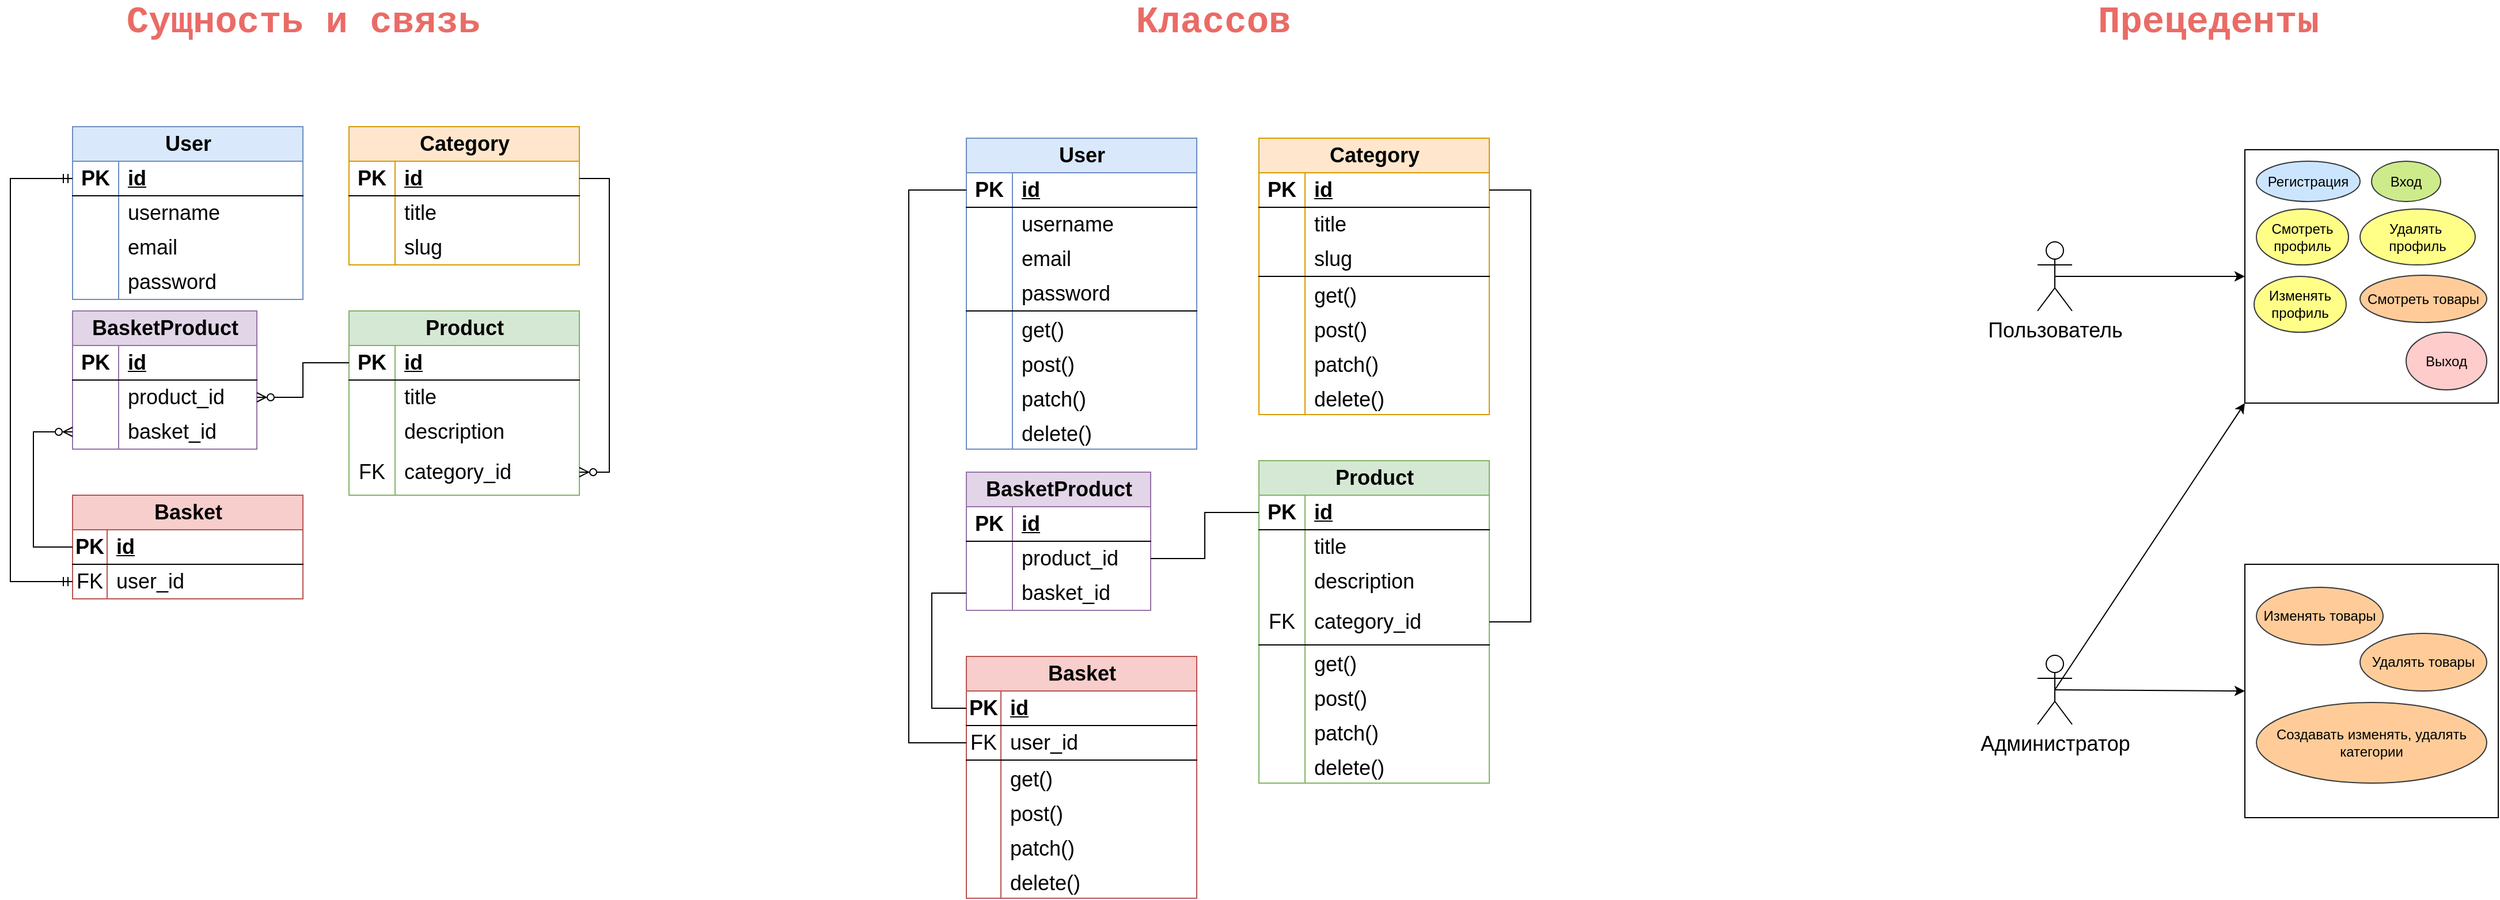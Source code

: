 <mxfile version="25.0.1">
  <diagram name="Страница — 1" id="kVejoXZJusIypEpfNUad">
    <mxGraphModel dx="1366" dy="741" grid="1" gridSize="10" guides="1" tooltips="1" connect="1" arrows="1" fold="1" page="1" pageScale="1" pageWidth="827" pageHeight="1169" math="0" shadow="0">
      <root>
        <mxCell id="0" />
        <mxCell id="1" parent="0" />
        <mxCell id="fBDcvhPQRqMNowicCML6-1" value="User" style="shape=table;startSize=30;container=1;collapsible=1;childLayout=tableLayout;fixedRows=1;rowLines=0;fontStyle=1;align=center;resizeLast=1;html=1;fillColor=#dae8fc;strokeColor=#6c8ebf;fontSize=18;" parent="1" vertex="1">
          <mxGeometry x="214" y="140" width="200" height="150" as="geometry" />
        </mxCell>
        <mxCell id="fBDcvhPQRqMNowicCML6-2" value="" style="shape=tableRow;horizontal=0;startSize=0;swimlaneHead=0;swimlaneBody=0;fillColor=none;collapsible=0;dropTarget=0;points=[[0,0.5],[1,0.5]];portConstraint=eastwest;top=0;left=0;right=0;bottom=1;fontSize=18;" parent="fBDcvhPQRqMNowicCML6-1" vertex="1">
          <mxGeometry y="30" width="200" height="30" as="geometry" />
        </mxCell>
        <mxCell id="fBDcvhPQRqMNowicCML6-3" value="PK" style="shape=partialRectangle;connectable=0;fillColor=none;top=0;left=0;bottom=0;right=0;fontStyle=1;overflow=hidden;whiteSpace=wrap;html=1;fontSize=18;" parent="fBDcvhPQRqMNowicCML6-2" vertex="1">
          <mxGeometry width="40" height="30" as="geometry">
            <mxRectangle width="40" height="30" as="alternateBounds" />
          </mxGeometry>
        </mxCell>
        <mxCell id="fBDcvhPQRqMNowicCML6-4" value="id" style="shape=partialRectangle;connectable=0;fillColor=none;top=0;left=0;bottom=0;right=0;align=left;spacingLeft=6;fontStyle=5;overflow=hidden;whiteSpace=wrap;html=1;fontSize=18;" parent="fBDcvhPQRqMNowicCML6-2" vertex="1">
          <mxGeometry x="40" width="160" height="30" as="geometry">
            <mxRectangle width="160" height="30" as="alternateBounds" />
          </mxGeometry>
        </mxCell>
        <mxCell id="fBDcvhPQRqMNowicCML6-5" value="" style="shape=tableRow;horizontal=0;startSize=0;swimlaneHead=0;swimlaneBody=0;fillColor=none;collapsible=0;dropTarget=0;points=[[0,0.5],[1,0.5]];portConstraint=eastwest;top=0;left=0;right=0;bottom=0;fontSize=18;" parent="fBDcvhPQRqMNowicCML6-1" vertex="1">
          <mxGeometry y="60" width="200" height="30" as="geometry" />
        </mxCell>
        <mxCell id="fBDcvhPQRqMNowicCML6-6" value="" style="shape=partialRectangle;connectable=0;fillColor=none;top=0;left=0;bottom=0;right=0;editable=1;overflow=hidden;whiteSpace=wrap;html=1;fontSize=18;" parent="fBDcvhPQRqMNowicCML6-5" vertex="1">
          <mxGeometry width="40" height="30" as="geometry">
            <mxRectangle width="40" height="30" as="alternateBounds" />
          </mxGeometry>
        </mxCell>
        <mxCell id="fBDcvhPQRqMNowicCML6-7" value="&lt;div&gt;username&lt;span style=&quot;white-space: pre;&quot;&gt;&#x9;&lt;/span&gt;&lt;/div&gt;" style="shape=partialRectangle;connectable=0;fillColor=none;top=0;left=0;bottom=0;right=0;align=left;spacingLeft=6;overflow=hidden;whiteSpace=wrap;html=1;fontSize=18;" parent="fBDcvhPQRqMNowicCML6-5" vertex="1">
          <mxGeometry x="40" width="160" height="30" as="geometry">
            <mxRectangle width="160" height="30" as="alternateBounds" />
          </mxGeometry>
        </mxCell>
        <mxCell id="fBDcvhPQRqMNowicCML6-8" value="" style="shape=tableRow;horizontal=0;startSize=0;swimlaneHead=0;swimlaneBody=0;fillColor=none;collapsible=0;dropTarget=0;points=[[0,0.5],[1,0.5]];portConstraint=eastwest;top=0;left=0;right=0;bottom=0;fontSize=18;" parent="fBDcvhPQRqMNowicCML6-1" vertex="1">
          <mxGeometry y="90" width="200" height="30" as="geometry" />
        </mxCell>
        <mxCell id="fBDcvhPQRqMNowicCML6-9" value="" style="shape=partialRectangle;connectable=0;fillColor=none;top=0;left=0;bottom=0;right=0;editable=1;overflow=hidden;whiteSpace=wrap;html=1;fontSize=18;" parent="fBDcvhPQRqMNowicCML6-8" vertex="1">
          <mxGeometry width="40" height="30" as="geometry">
            <mxRectangle width="40" height="30" as="alternateBounds" />
          </mxGeometry>
        </mxCell>
        <mxCell id="fBDcvhPQRqMNowicCML6-10" value="email" style="shape=partialRectangle;connectable=0;fillColor=none;top=0;left=0;bottom=0;right=0;align=left;spacingLeft=6;overflow=hidden;whiteSpace=wrap;html=1;fontSize=18;" parent="fBDcvhPQRqMNowicCML6-8" vertex="1">
          <mxGeometry x="40" width="160" height="30" as="geometry">
            <mxRectangle width="160" height="30" as="alternateBounds" />
          </mxGeometry>
        </mxCell>
        <mxCell id="fBDcvhPQRqMNowicCML6-11" value="" style="shape=tableRow;horizontal=0;startSize=0;swimlaneHead=0;swimlaneBody=0;fillColor=none;collapsible=0;dropTarget=0;points=[[0,0.5],[1,0.5]];portConstraint=eastwest;top=0;left=0;right=0;bottom=0;fontSize=18;" parent="fBDcvhPQRqMNowicCML6-1" vertex="1">
          <mxGeometry y="120" width="200" height="30" as="geometry" />
        </mxCell>
        <mxCell id="fBDcvhPQRqMNowicCML6-12" value="" style="shape=partialRectangle;connectable=0;fillColor=none;top=0;left=0;bottom=0;right=0;editable=1;overflow=hidden;whiteSpace=wrap;html=1;fontSize=18;" parent="fBDcvhPQRqMNowicCML6-11" vertex="1">
          <mxGeometry width="40" height="30" as="geometry">
            <mxRectangle width="40" height="30" as="alternateBounds" />
          </mxGeometry>
        </mxCell>
        <mxCell id="fBDcvhPQRqMNowicCML6-13" value="password" style="shape=partialRectangle;connectable=0;fillColor=none;top=0;left=0;bottom=0;right=0;align=left;spacingLeft=6;overflow=hidden;whiteSpace=wrap;html=1;fontSize=18;" parent="fBDcvhPQRqMNowicCML6-11" vertex="1">
          <mxGeometry x="40" width="160" height="30" as="geometry">
            <mxRectangle width="160" height="30" as="alternateBounds" />
          </mxGeometry>
        </mxCell>
        <mxCell id="fBDcvhPQRqMNowicCML6-14" value="Category" style="shape=table;startSize=30;container=1;collapsible=1;childLayout=tableLayout;fixedRows=1;rowLines=0;fontStyle=1;align=center;resizeLast=1;html=1;fillColor=#ffe6cc;strokeColor=#d79b00;fontSize=18;" parent="1" vertex="1">
          <mxGeometry x="454" y="140" width="200" height="120" as="geometry" />
        </mxCell>
        <mxCell id="fBDcvhPQRqMNowicCML6-15" value="" style="shape=tableRow;horizontal=0;startSize=0;swimlaneHead=0;swimlaneBody=0;fillColor=none;collapsible=0;dropTarget=0;points=[[0,0.5],[1,0.5]];portConstraint=eastwest;top=0;left=0;right=0;bottom=1;fontSize=18;" parent="fBDcvhPQRqMNowicCML6-14" vertex="1">
          <mxGeometry y="30" width="200" height="30" as="geometry" />
        </mxCell>
        <mxCell id="fBDcvhPQRqMNowicCML6-16" value="PK" style="shape=partialRectangle;connectable=0;fillColor=none;top=0;left=0;bottom=0;right=0;fontStyle=1;overflow=hidden;whiteSpace=wrap;html=1;fontSize=18;" parent="fBDcvhPQRqMNowicCML6-15" vertex="1">
          <mxGeometry width="40" height="30" as="geometry">
            <mxRectangle width="40" height="30" as="alternateBounds" />
          </mxGeometry>
        </mxCell>
        <mxCell id="fBDcvhPQRqMNowicCML6-17" value="id" style="shape=partialRectangle;connectable=0;fillColor=none;top=0;left=0;bottom=0;right=0;align=left;spacingLeft=6;fontStyle=5;overflow=hidden;whiteSpace=wrap;html=1;fontSize=18;" parent="fBDcvhPQRqMNowicCML6-15" vertex="1">
          <mxGeometry x="40" width="160" height="30" as="geometry">
            <mxRectangle width="160" height="30" as="alternateBounds" />
          </mxGeometry>
        </mxCell>
        <mxCell id="fBDcvhPQRqMNowicCML6-18" value="" style="shape=tableRow;horizontal=0;startSize=0;swimlaneHead=0;swimlaneBody=0;fillColor=none;collapsible=0;dropTarget=0;points=[[0,0.5],[1,0.5]];portConstraint=eastwest;top=0;left=0;right=0;bottom=0;fontSize=18;" parent="fBDcvhPQRqMNowicCML6-14" vertex="1">
          <mxGeometry y="60" width="200" height="30" as="geometry" />
        </mxCell>
        <mxCell id="fBDcvhPQRqMNowicCML6-19" value="" style="shape=partialRectangle;connectable=0;fillColor=none;top=0;left=0;bottom=0;right=0;editable=1;overflow=hidden;whiteSpace=wrap;html=1;fontSize=18;" parent="fBDcvhPQRqMNowicCML6-18" vertex="1">
          <mxGeometry width="40" height="30" as="geometry">
            <mxRectangle width="40" height="30" as="alternateBounds" />
          </mxGeometry>
        </mxCell>
        <mxCell id="fBDcvhPQRqMNowicCML6-20" value="title" style="shape=partialRectangle;connectable=0;fillColor=none;top=0;left=0;bottom=0;right=0;align=left;spacingLeft=6;overflow=hidden;whiteSpace=wrap;html=1;fontSize=18;" parent="fBDcvhPQRqMNowicCML6-18" vertex="1">
          <mxGeometry x="40" width="160" height="30" as="geometry">
            <mxRectangle width="160" height="30" as="alternateBounds" />
          </mxGeometry>
        </mxCell>
        <mxCell id="fBDcvhPQRqMNowicCML6-21" value="" style="shape=tableRow;horizontal=0;startSize=0;swimlaneHead=0;swimlaneBody=0;fillColor=none;collapsible=0;dropTarget=0;points=[[0,0.5],[1,0.5]];portConstraint=eastwest;top=0;left=0;right=0;bottom=0;fontSize=18;" parent="fBDcvhPQRqMNowicCML6-14" vertex="1">
          <mxGeometry y="90" width="200" height="30" as="geometry" />
        </mxCell>
        <mxCell id="fBDcvhPQRqMNowicCML6-22" value="" style="shape=partialRectangle;connectable=0;fillColor=none;top=0;left=0;bottom=0;right=0;editable=1;overflow=hidden;whiteSpace=wrap;html=1;fontSize=18;" parent="fBDcvhPQRqMNowicCML6-21" vertex="1">
          <mxGeometry width="40" height="30" as="geometry">
            <mxRectangle width="40" height="30" as="alternateBounds" />
          </mxGeometry>
        </mxCell>
        <mxCell id="fBDcvhPQRqMNowicCML6-23" value="slug" style="shape=partialRectangle;connectable=0;fillColor=none;top=0;left=0;bottom=0;right=0;align=left;spacingLeft=6;overflow=hidden;whiteSpace=wrap;html=1;fontSize=18;" parent="fBDcvhPQRqMNowicCML6-21" vertex="1">
          <mxGeometry x="40" width="160" height="30" as="geometry">
            <mxRectangle width="160" height="30" as="alternateBounds" />
          </mxGeometry>
        </mxCell>
        <mxCell id="fBDcvhPQRqMNowicCML6-27" value="Product" style="shape=table;startSize=30;container=1;collapsible=1;childLayout=tableLayout;fixedRows=1;rowLines=0;fontStyle=1;align=center;resizeLast=1;html=1;fillColor=#d5e8d4;strokeColor=#82b366;fontSize=18;" parent="1" vertex="1">
          <mxGeometry x="454" y="300" width="200" height="160" as="geometry" />
        </mxCell>
        <mxCell id="fBDcvhPQRqMNowicCML6-28" value="" style="shape=tableRow;horizontal=0;startSize=0;swimlaneHead=0;swimlaneBody=0;fillColor=none;collapsible=0;dropTarget=0;points=[[0,0.5],[1,0.5]];portConstraint=eastwest;top=0;left=0;right=0;bottom=1;fontSize=18;" parent="fBDcvhPQRqMNowicCML6-27" vertex="1">
          <mxGeometry y="30" width="200" height="30" as="geometry" />
        </mxCell>
        <mxCell id="fBDcvhPQRqMNowicCML6-29" value="PK" style="shape=partialRectangle;connectable=0;fillColor=none;top=0;left=0;bottom=0;right=0;fontStyle=1;overflow=hidden;whiteSpace=wrap;html=1;fontSize=18;" parent="fBDcvhPQRqMNowicCML6-28" vertex="1">
          <mxGeometry width="40" height="30" as="geometry">
            <mxRectangle width="40" height="30" as="alternateBounds" />
          </mxGeometry>
        </mxCell>
        <mxCell id="fBDcvhPQRqMNowicCML6-30" value="id" style="shape=partialRectangle;connectable=0;fillColor=none;top=0;left=0;bottom=0;right=0;align=left;spacingLeft=6;fontStyle=5;overflow=hidden;whiteSpace=wrap;html=1;fontSize=18;" parent="fBDcvhPQRqMNowicCML6-28" vertex="1">
          <mxGeometry x="40" width="160" height="30" as="geometry">
            <mxRectangle width="160" height="30" as="alternateBounds" />
          </mxGeometry>
        </mxCell>
        <mxCell id="fBDcvhPQRqMNowicCML6-31" value="" style="shape=tableRow;horizontal=0;startSize=0;swimlaneHead=0;swimlaneBody=0;fillColor=none;collapsible=0;dropTarget=0;points=[[0,0.5],[1,0.5]];portConstraint=eastwest;top=0;left=0;right=0;bottom=0;fontSize=18;" parent="fBDcvhPQRqMNowicCML6-27" vertex="1">
          <mxGeometry y="60" width="200" height="30" as="geometry" />
        </mxCell>
        <mxCell id="fBDcvhPQRqMNowicCML6-32" value="" style="shape=partialRectangle;connectable=0;fillColor=none;top=0;left=0;bottom=0;right=0;editable=1;overflow=hidden;whiteSpace=wrap;html=1;fontSize=18;" parent="fBDcvhPQRqMNowicCML6-31" vertex="1">
          <mxGeometry width="40" height="30" as="geometry">
            <mxRectangle width="40" height="30" as="alternateBounds" />
          </mxGeometry>
        </mxCell>
        <mxCell id="fBDcvhPQRqMNowicCML6-33" value="title" style="shape=partialRectangle;connectable=0;fillColor=none;top=0;left=0;bottom=0;right=0;align=left;spacingLeft=6;overflow=hidden;whiteSpace=wrap;html=1;fontSize=18;" parent="fBDcvhPQRqMNowicCML6-31" vertex="1">
          <mxGeometry x="40" width="160" height="30" as="geometry">
            <mxRectangle width="160" height="30" as="alternateBounds" />
          </mxGeometry>
        </mxCell>
        <mxCell id="fBDcvhPQRqMNowicCML6-34" value="" style="shape=tableRow;horizontal=0;startSize=0;swimlaneHead=0;swimlaneBody=0;fillColor=none;collapsible=0;dropTarget=0;points=[[0,0.5],[1,0.5]];portConstraint=eastwest;top=0;left=0;right=0;bottom=0;fontSize=18;" parent="fBDcvhPQRqMNowicCML6-27" vertex="1">
          <mxGeometry y="90" width="200" height="30" as="geometry" />
        </mxCell>
        <mxCell id="fBDcvhPQRqMNowicCML6-35" value="" style="shape=partialRectangle;connectable=0;fillColor=none;top=0;left=0;bottom=0;right=0;editable=1;overflow=hidden;whiteSpace=wrap;html=1;fontSize=18;" parent="fBDcvhPQRqMNowicCML6-34" vertex="1">
          <mxGeometry width="40" height="30" as="geometry">
            <mxRectangle width="40" height="30" as="alternateBounds" />
          </mxGeometry>
        </mxCell>
        <mxCell id="fBDcvhPQRqMNowicCML6-36" value="description" style="shape=partialRectangle;connectable=0;fillColor=none;top=0;left=0;bottom=0;right=0;align=left;spacingLeft=6;overflow=hidden;whiteSpace=wrap;html=1;fontSize=18;" parent="fBDcvhPQRqMNowicCML6-34" vertex="1">
          <mxGeometry x="40" width="160" height="30" as="geometry">
            <mxRectangle width="160" height="30" as="alternateBounds" />
          </mxGeometry>
        </mxCell>
        <mxCell id="fBDcvhPQRqMNowicCML6-37" value="" style="shape=tableRow;horizontal=0;startSize=0;swimlaneHead=0;swimlaneBody=0;fillColor=none;collapsible=0;dropTarget=0;points=[[0,0.5],[1,0.5]];portConstraint=eastwest;top=0;left=0;right=0;bottom=0;fontSize=18;" parent="fBDcvhPQRqMNowicCML6-27" vertex="1">
          <mxGeometry y="120" width="200" height="40" as="geometry" />
        </mxCell>
        <mxCell id="fBDcvhPQRqMNowicCML6-38" value="FK" style="shape=partialRectangle;connectable=0;fillColor=none;top=0;left=0;bottom=0;right=0;fontStyle=0;overflow=hidden;whiteSpace=wrap;html=1;fontSize=18;" parent="fBDcvhPQRqMNowicCML6-37" vertex="1">
          <mxGeometry width="40" height="40" as="geometry">
            <mxRectangle width="40" height="40" as="alternateBounds" />
          </mxGeometry>
        </mxCell>
        <mxCell id="fBDcvhPQRqMNowicCML6-39" value="category_id" style="shape=partialRectangle;connectable=0;fillColor=none;top=0;left=0;bottom=0;right=0;align=left;spacingLeft=6;fontStyle=0;overflow=hidden;whiteSpace=wrap;html=1;fontSize=18;" parent="fBDcvhPQRqMNowicCML6-37" vertex="1">
          <mxGeometry x="40" width="160" height="40" as="geometry">
            <mxRectangle width="160" height="40" as="alternateBounds" />
          </mxGeometry>
        </mxCell>
        <mxCell id="fBDcvhPQRqMNowicCML6-40" value="" style="edgeStyle=orthogonalEdgeStyle;fontSize=18;html=1;endArrow=ERzeroToMany;endFill=1;rounded=0;exitX=1;exitY=0.5;exitDx=0;exitDy=0;entryX=1;entryY=0.5;entryDx=0;entryDy=0;" parent="1" source="fBDcvhPQRqMNowicCML6-15" target="fBDcvhPQRqMNowicCML6-37" edge="1">
          <mxGeometry width="100" height="100" relative="1" as="geometry">
            <mxPoint x="374" y="520" as="sourcePoint" />
            <mxPoint x="474" y="420" as="targetPoint" />
            <Array as="points">
              <mxPoint x="680" y="185" />
              <mxPoint x="680" y="440" />
            </Array>
          </mxGeometry>
        </mxCell>
        <mxCell id="fBDcvhPQRqMNowicCML6-41" value="Basket" style="shape=table;startSize=30;container=1;collapsible=1;childLayout=tableLayout;fixedRows=1;rowLines=0;fontStyle=1;align=center;resizeLast=1;html=1;fillColor=#f8cecc;strokeColor=#b85450;fontSize=18;" parent="1" vertex="1">
          <mxGeometry x="214" y="460" width="200" height="90" as="geometry" />
        </mxCell>
        <mxCell id="fBDcvhPQRqMNowicCML6-42" value="" style="shape=tableRow;horizontal=0;startSize=0;swimlaneHead=0;swimlaneBody=0;fillColor=none;collapsible=0;dropTarget=0;points=[[0,0.5],[1,0.5]];portConstraint=eastwest;top=0;left=0;right=0;bottom=1;fontSize=18;" parent="fBDcvhPQRqMNowicCML6-41" vertex="1">
          <mxGeometry y="30" width="200" height="30" as="geometry" />
        </mxCell>
        <mxCell id="fBDcvhPQRqMNowicCML6-43" value="PK" style="shape=partialRectangle;connectable=0;fillColor=none;top=0;left=0;bottom=0;right=0;fontStyle=1;overflow=hidden;whiteSpace=wrap;html=1;fontSize=18;" parent="fBDcvhPQRqMNowicCML6-42" vertex="1">
          <mxGeometry width="30" height="30" as="geometry">
            <mxRectangle width="30" height="30" as="alternateBounds" />
          </mxGeometry>
        </mxCell>
        <mxCell id="fBDcvhPQRqMNowicCML6-44" value="id" style="shape=partialRectangle;connectable=0;fillColor=none;top=0;left=0;bottom=0;right=0;align=left;spacingLeft=6;fontStyle=5;overflow=hidden;whiteSpace=wrap;html=1;fontSize=18;" parent="fBDcvhPQRqMNowicCML6-42" vertex="1">
          <mxGeometry x="30" width="170" height="30" as="geometry">
            <mxRectangle width="170" height="30" as="alternateBounds" />
          </mxGeometry>
        </mxCell>
        <mxCell id="fBDcvhPQRqMNowicCML6-45" value="" style="shape=tableRow;horizontal=0;startSize=0;swimlaneHead=0;swimlaneBody=0;fillColor=none;collapsible=0;dropTarget=0;points=[[0,0.5],[1,0.5]];portConstraint=eastwest;top=0;left=0;right=0;bottom=0;fontSize=18;" parent="fBDcvhPQRqMNowicCML6-41" vertex="1">
          <mxGeometry y="60" width="200" height="30" as="geometry" />
        </mxCell>
        <mxCell id="fBDcvhPQRqMNowicCML6-46" value="FK" style="shape=partialRectangle;connectable=0;fillColor=none;top=0;left=0;bottom=0;right=0;editable=1;overflow=hidden;whiteSpace=wrap;html=1;fontSize=18;" parent="fBDcvhPQRqMNowicCML6-45" vertex="1">
          <mxGeometry width="30" height="30" as="geometry">
            <mxRectangle width="30" height="30" as="alternateBounds" />
          </mxGeometry>
        </mxCell>
        <mxCell id="fBDcvhPQRqMNowicCML6-47" value="user_id" style="shape=partialRectangle;connectable=0;fillColor=none;top=0;left=0;bottom=0;right=0;align=left;spacingLeft=6;overflow=hidden;whiteSpace=wrap;html=1;fontSize=18;" parent="fBDcvhPQRqMNowicCML6-45" vertex="1">
          <mxGeometry x="30" width="170" height="30" as="geometry">
            <mxRectangle width="170" height="30" as="alternateBounds" />
          </mxGeometry>
        </mxCell>
        <mxCell id="fBDcvhPQRqMNowicCML6-54" value="BasketProduct" style="shape=table;startSize=30;container=1;collapsible=1;childLayout=tableLayout;fixedRows=1;rowLines=0;fontStyle=1;align=center;resizeLast=1;html=1;fillColor=#e1d5e7;strokeColor=#9673a6;fontSize=18;" parent="1" vertex="1">
          <mxGeometry x="214" y="300" width="160" height="120" as="geometry" />
        </mxCell>
        <mxCell id="fBDcvhPQRqMNowicCML6-55" value="" style="shape=tableRow;horizontal=0;startSize=0;swimlaneHead=0;swimlaneBody=0;fillColor=none;collapsible=0;dropTarget=0;points=[[0,0.5],[1,0.5]];portConstraint=eastwest;top=0;left=0;right=0;bottom=1;fontSize=18;" parent="fBDcvhPQRqMNowicCML6-54" vertex="1">
          <mxGeometry y="30" width="160" height="30" as="geometry" />
        </mxCell>
        <mxCell id="fBDcvhPQRqMNowicCML6-56" value="PK" style="shape=partialRectangle;connectable=0;fillColor=none;top=0;left=0;bottom=0;right=0;fontStyle=1;overflow=hidden;whiteSpace=wrap;html=1;fontSize=18;" parent="fBDcvhPQRqMNowicCML6-55" vertex="1">
          <mxGeometry width="40" height="30" as="geometry">
            <mxRectangle width="40" height="30" as="alternateBounds" />
          </mxGeometry>
        </mxCell>
        <mxCell id="fBDcvhPQRqMNowicCML6-57" value="id" style="shape=partialRectangle;connectable=0;fillColor=none;top=0;left=0;bottom=0;right=0;align=left;spacingLeft=6;fontStyle=5;overflow=hidden;whiteSpace=wrap;html=1;fontSize=18;" parent="fBDcvhPQRqMNowicCML6-55" vertex="1">
          <mxGeometry x="40" width="120" height="30" as="geometry">
            <mxRectangle width="120" height="30" as="alternateBounds" />
          </mxGeometry>
        </mxCell>
        <mxCell id="fBDcvhPQRqMNowicCML6-58" value="" style="shape=tableRow;horizontal=0;startSize=0;swimlaneHead=0;swimlaneBody=0;fillColor=none;collapsible=0;dropTarget=0;points=[[0,0.5],[1,0.5]];portConstraint=eastwest;top=0;left=0;right=0;bottom=0;fontSize=18;" parent="fBDcvhPQRqMNowicCML6-54" vertex="1">
          <mxGeometry y="60" width="160" height="30" as="geometry" />
        </mxCell>
        <mxCell id="fBDcvhPQRqMNowicCML6-59" value="" style="shape=partialRectangle;connectable=0;fillColor=none;top=0;left=0;bottom=0;right=0;editable=1;overflow=hidden;whiteSpace=wrap;html=1;fontSize=18;" parent="fBDcvhPQRqMNowicCML6-58" vertex="1">
          <mxGeometry width="40" height="30" as="geometry">
            <mxRectangle width="40" height="30" as="alternateBounds" />
          </mxGeometry>
        </mxCell>
        <mxCell id="fBDcvhPQRqMNowicCML6-60" value="product_id" style="shape=partialRectangle;connectable=0;fillColor=none;top=0;left=0;bottom=0;right=0;align=left;spacingLeft=6;overflow=hidden;whiteSpace=wrap;html=1;fontSize=18;" parent="fBDcvhPQRqMNowicCML6-58" vertex="1">
          <mxGeometry x="40" width="120" height="30" as="geometry">
            <mxRectangle width="120" height="30" as="alternateBounds" />
          </mxGeometry>
        </mxCell>
        <mxCell id="fBDcvhPQRqMNowicCML6-61" value="" style="shape=tableRow;horizontal=0;startSize=0;swimlaneHead=0;swimlaneBody=0;fillColor=none;collapsible=0;dropTarget=0;points=[[0,0.5],[1,0.5]];portConstraint=eastwest;top=0;left=0;right=0;bottom=0;fontSize=18;" parent="fBDcvhPQRqMNowicCML6-54" vertex="1">
          <mxGeometry y="90" width="160" height="30" as="geometry" />
        </mxCell>
        <mxCell id="fBDcvhPQRqMNowicCML6-62" value="" style="shape=partialRectangle;connectable=0;fillColor=none;top=0;left=0;bottom=0;right=0;editable=1;overflow=hidden;whiteSpace=wrap;html=1;fontSize=18;" parent="fBDcvhPQRqMNowicCML6-61" vertex="1">
          <mxGeometry width="40" height="30" as="geometry">
            <mxRectangle width="40" height="30" as="alternateBounds" />
          </mxGeometry>
        </mxCell>
        <mxCell id="fBDcvhPQRqMNowicCML6-63" value="basket_id" style="shape=partialRectangle;connectable=0;fillColor=none;top=0;left=0;bottom=0;right=0;align=left;spacingLeft=6;overflow=hidden;whiteSpace=wrap;html=1;fontSize=18;" parent="fBDcvhPQRqMNowicCML6-61" vertex="1">
          <mxGeometry x="40" width="120" height="30" as="geometry">
            <mxRectangle width="120" height="30" as="alternateBounds" />
          </mxGeometry>
        </mxCell>
        <mxCell id="fBDcvhPQRqMNowicCML6-67" value="" style="edgeStyle=orthogonalEdgeStyle;fontSize=18;html=1;endArrow=ERzeroToMany;endFill=1;rounded=0;exitX=0;exitY=0.5;exitDx=0;exitDy=0;entryX=1;entryY=0.5;entryDx=0;entryDy=0;" parent="1" source="fBDcvhPQRqMNowicCML6-28" target="fBDcvhPQRqMNowicCML6-58" edge="1">
          <mxGeometry width="100" height="100" relative="1" as="geometry">
            <mxPoint x="484" y="620" as="sourcePoint" />
            <mxPoint x="584" y="520" as="targetPoint" />
          </mxGeometry>
        </mxCell>
        <mxCell id="fBDcvhPQRqMNowicCML6-68" value="" style="edgeStyle=orthogonalEdgeStyle;fontSize=18;html=1;endArrow=ERzeroToMany;endFill=1;rounded=0;entryX=0;entryY=0.5;entryDx=0;entryDy=0;exitX=0;exitY=0.5;exitDx=0;exitDy=0;" parent="1" source="fBDcvhPQRqMNowicCML6-42" target="fBDcvhPQRqMNowicCML6-61" edge="1">
          <mxGeometry width="100" height="100" relative="1" as="geometry">
            <mxPoint x="124" y="650" as="sourcePoint" />
            <mxPoint x="224" y="550" as="targetPoint" />
            <Array as="points">
              <mxPoint x="180" y="505" />
              <mxPoint x="180" y="405" />
            </Array>
          </mxGeometry>
        </mxCell>
        <mxCell id="fBDcvhPQRqMNowicCML6-69" value="" style="edgeStyle=orthogonalEdgeStyle;fontSize=18;html=1;endArrow=ERmandOne;startArrow=ERmandOne;rounded=0;entryX=0;entryY=0.5;entryDx=0;entryDy=0;exitX=0;exitY=0.5;exitDx=0;exitDy=0;elbow=vertical;" parent="1" source="fBDcvhPQRqMNowicCML6-45" target="fBDcvhPQRqMNowicCML6-2" edge="1">
          <mxGeometry width="100" height="100" relative="1" as="geometry">
            <mxPoint x="124" y="360" as="sourcePoint" />
            <mxPoint x="224" y="260" as="targetPoint" />
            <Array as="points">
              <mxPoint x="160" y="535" />
              <mxPoint x="160" y="185" />
            </Array>
          </mxGeometry>
        </mxCell>
        <mxCell id="734eyTE8SXIwoAON3j_R-1" value="Сущность и связь" style="text;strokeColor=none;fillColor=none;html=1;fontSize=32;fontStyle=1;verticalAlign=middle;align=center;fontFamily=Courier New;labelBackgroundColor=none;labelBorderColor=none;fontColor=#EA6B66;" vertex="1" parent="1">
          <mxGeometry x="294" y="30" width="240" height="40" as="geometry" />
        </mxCell>
        <mxCell id="734eyTE8SXIwoAON3j_R-2" value="User" style="shape=table;startSize=30;container=1;collapsible=1;childLayout=tableLayout;fixedRows=1;rowLines=0;fontStyle=1;align=center;resizeLast=1;html=1;fillColor=#dae8fc;strokeColor=#6c8ebf;fontSize=18;" vertex="1" parent="1">
          <mxGeometry x="990" y="150" width="200" height="270" as="geometry" />
        </mxCell>
        <mxCell id="734eyTE8SXIwoAON3j_R-3" value="" style="shape=tableRow;horizontal=0;startSize=0;swimlaneHead=0;swimlaneBody=0;fillColor=none;collapsible=0;dropTarget=0;points=[[0,0.5],[1,0.5]];portConstraint=eastwest;top=0;left=0;right=0;bottom=1;fontSize=18;" vertex="1" parent="734eyTE8SXIwoAON3j_R-2">
          <mxGeometry y="30" width="200" height="30" as="geometry" />
        </mxCell>
        <mxCell id="734eyTE8SXIwoAON3j_R-4" value="PK" style="shape=partialRectangle;connectable=0;fillColor=none;top=0;left=0;bottom=0;right=0;fontStyle=1;overflow=hidden;whiteSpace=wrap;html=1;fontSize=18;" vertex="1" parent="734eyTE8SXIwoAON3j_R-3">
          <mxGeometry width="40" height="30" as="geometry">
            <mxRectangle width="40" height="30" as="alternateBounds" />
          </mxGeometry>
        </mxCell>
        <mxCell id="734eyTE8SXIwoAON3j_R-5" value="id" style="shape=partialRectangle;connectable=0;fillColor=none;top=0;left=0;bottom=0;right=0;align=left;spacingLeft=6;fontStyle=5;overflow=hidden;whiteSpace=wrap;html=1;fontSize=18;" vertex="1" parent="734eyTE8SXIwoAON3j_R-3">
          <mxGeometry x="40" width="160" height="30" as="geometry">
            <mxRectangle width="160" height="30" as="alternateBounds" />
          </mxGeometry>
        </mxCell>
        <mxCell id="734eyTE8SXIwoAON3j_R-6" value="" style="shape=tableRow;horizontal=0;startSize=0;swimlaneHead=0;swimlaneBody=0;fillColor=none;collapsible=0;dropTarget=0;points=[[0,0.5],[1,0.5]];portConstraint=eastwest;top=0;left=0;right=0;bottom=0;fontSize=18;" vertex="1" parent="734eyTE8SXIwoAON3j_R-2">
          <mxGeometry y="60" width="200" height="30" as="geometry" />
        </mxCell>
        <mxCell id="734eyTE8SXIwoAON3j_R-7" value="" style="shape=partialRectangle;connectable=0;fillColor=none;top=0;left=0;bottom=0;right=0;editable=1;overflow=hidden;whiteSpace=wrap;html=1;fontSize=18;" vertex="1" parent="734eyTE8SXIwoAON3j_R-6">
          <mxGeometry width="40" height="30" as="geometry">
            <mxRectangle width="40" height="30" as="alternateBounds" />
          </mxGeometry>
        </mxCell>
        <mxCell id="734eyTE8SXIwoAON3j_R-8" value="&lt;div&gt;username&lt;span style=&quot;white-space: pre;&quot;&gt;&#x9;&lt;/span&gt;&lt;/div&gt;" style="shape=partialRectangle;connectable=0;fillColor=none;top=0;left=0;bottom=0;right=0;align=left;spacingLeft=6;overflow=hidden;whiteSpace=wrap;html=1;fontSize=18;" vertex="1" parent="734eyTE8SXIwoAON3j_R-6">
          <mxGeometry x="40" width="160" height="30" as="geometry">
            <mxRectangle width="160" height="30" as="alternateBounds" />
          </mxGeometry>
        </mxCell>
        <mxCell id="734eyTE8SXIwoAON3j_R-9" value="" style="shape=tableRow;horizontal=0;startSize=0;swimlaneHead=0;swimlaneBody=0;fillColor=none;collapsible=0;dropTarget=0;points=[[0,0.5],[1,0.5]];portConstraint=eastwest;top=0;left=0;right=0;bottom=0;fontSize=18;" vertex="1" parent="734eyTE8SXIwoAON3j_R-2">
          <mxGeometry y="90" width="200" height="30" as="geometry" />
        </mxCell>
        <mxCell id="734eyTE8SXIwoAON3j_R-10" value="" style="shape=partialRectangle;connectable=0;fillColor=none;top=0;left=0;bottom=0;right=0;editable=1;overflow=hidden;whiteSpace=wrap;html=1;fontSize=18;" vertex="1" parent="734eyTE8SXIwoAON3j_R-9">
          <mxGeometry width="40" height="30" as="geometry">
            <mxRectangle width="40" height="30" as="alternateBounds" />
          </mxGeometry>
        </mxCell>
        <mxCell id="734eyTE8SXIwoAON3j_R-11" value="email" style="shape=partialRectangle;connectable=0;fillColor=none;top=0;left=0;bottom=0;right=0;align=left;spacingLeft=6;overflow=hidden;whiteSpace=wrap;html=1;fontSize=18;" vertex="1" parent="734eyTE8SXIwoAON3j_R-9">
          <mxGeometry x="40" width="160" height="30" as="geometry">
            <mxRectangle width="160" height="30" as="alternateBounds" />
          </mxGeometry>
        </mxCell>
        <mxCell id="734eyTE8SXIwoAON3j_R-12" value="" style="shape=tableRow;horizontal=0;startSize=0;swimlaneHead=0;swimlaneBody=0;fillColor=none;collapsible=0;dropTarget=0;points=[[0,0.5],[1,0.5]];portConstraint=eastwest;top=0;left=0;right=0;bottom=0;fontSize=18;" vertex="1" parent="734eyTE8SXIwoAON3j_R-2">
          <mxGeometry y="120" width="200" height="30" as="geometry" />
        </mxCell>
        <mxCell id="734eyTE8SXIwoAON3j_R-13" value="" style="shape=partialRectangle;connectable=0;fillColor=none;top=0;left=0;bottom=0;right=0;editable=1;overflow=hidden;whiteSpace=wrap;html=1;fontSize=18;" vertex="1" parent="734eyTE8SXIwoAON3j_R-12">
          <mxGeometry width="40" height="30" as="geometry">
            <mxRectangle width="40" height="30" as="alternateBounds" />
          </mxGeometry>
        </mxCell>
        <mxCell id="734eyTE8SXIwoAON3j_R-14" value="password" style="shape=partialRectangle;connectable=0;fillColor=none;top=0;left=0;bottom=0;right=0;align=left;spacingLeft=6;overflow=hidden;whiteSpace=wrap;html=1;fontSize=18;" vertex="1" parent="734eyTE8SXIwoAON3j_R-12">
          <mxGeometry x="40" width="160" height="30" as="geometry">
            <mxRectangle width="160" height="30" as="alternateBounds" />
          </mxGeometry>
        </mxCell>
        <mxCell id="734eyTE8SXIwoAON3j_R-107" value="" style="shape=tableRow;horizontal=0;startSize=0;swimlaneHead=0;swimlaneBody=0;fillColor=none;collapsible=0;dropTarget=0;points=[[0,0.5],[1,0.5]];portConstraint=eastwest;top=1;left=0;right=0;bottom=0;fontSize=18;" vertex="1" parent="734eyTE8SXIwoAON3j_R-2">
          <mxGeometry y="150" width="200" height="30" as="geometry" />
        </mxCell>
        <mxCell id="734eyTE8SXIwoAON3j_R-108" value="" style="shape=partialRectangle;connectable=0;fillColor=none;top=0;left=0;bottom=0;right=0;editable=1;overflow=hidden;fontSize=18;" vertex="1" parent="734eyTE8SXIwoAON3j_R-107">
          <mxGeometry width="40" height="30" as="geometry">
            <mxRectangle width="40" height="30" as="alternateBounds" />
          </mxGeometry>
        </mxCell>
        <mxCell id="734eyTE8SXIwoAON3j_R-109" value="get()" style="shape=partialRectangle;connectable=0;fillColor=none;top=0;left=0;bottom=0;right=0;align=left;spacingLeft=6;overflow=hidden;fontSize=18;" vertex="1" parent="734eyTE8SXIwoAON3j_R-107">
          <mxGeometry x="40" width="160" height="30" as="geometry">
            <mxRectangle width="160" height="30" as="alternateBounds" />
          </mxGeometry>
        </mxCell>
        <mxCell id="734eyTE8SXIwoAON3j_R-104" value="" style="shape=tableRow;horizontal=0;startSize=0;swimlaneHead=0;swimlaneBody=0;fillColor=none;collapsible=0;dropTarget=0;points=[[0,0.5],[1,0.5]];portConstraint=eastwest;top=0;left=0;right=0;bottom=0;fontSize=18;" vertex="1" parent="734eyTE8SXIwoAON3j_R-2">
          <mxGeometry y="180" width="200" height="30" as="geometry" />
        </mxCell>
        <mxCell id="734eyTE8SXIwoAON3j_R-105" value="" style="shape=partialRectangle;connectable=0;fillColor=none;top=0;left=0;bottom=0;right=0;editable=1;overflow=hidden;fontSize=18;" vertex="1" parent="734eyTE8SXIwoAON3j_R-104">
          <mxGeometry width="40" height="30" as="geometry">
            <mxRectangle width="40" height="30" as="alternateBounds" />
          </mxGeometry>
        </mxCell>
        <mxCell id="734eyTE8SXIwoAON3j_R-106" value="post()" style="shape=partialRectangle;connectable=0;fillColor=none;top=0;left=0;bottom=0;right=0;align=left;spacingLeft=6;overflow=hidden;fontSize=18;" vertex="1" parent="734eyTE8SXIwoAON3j_R-104">
          <mxGeometry x="40" width="160" height="30" as="geometry">
            <mxRectangle width="160" height="30" as="alternateBounds" />
          </mxGeometry>
        </mxCell>
        <mxCell id="734eyTE8SXIwoAON3j_R-110" value="" style="shape=tableRow;horizontal=0;startSize=0;swimlaneHead=0;swimlaneBody=0;fillColor=none;collapsible=0;dropTarget=0;points=[[0,0.5],[1,0.5]];portConstraint=eastwest;top=0;left=0;right=0;bottom=0;fontSize=18;" vertex="1" parent="734eyTE8SXIwoAON3j_R-2">
          <mxGeometry y="210" width="200" height="30" as="geometry" />
        </mxCell>
        <mxCell id="734eyTE8SXIwoAON3j_R-111" value="" style="shape=partialRectangle;connectable=0;fillColor=none;top=0;left=0;bottom=0;right=0;editable=1;overflow=hidden;fontSize=18;" vertex="1" parent="734eyTE8SXIwoAON3j_R-110">
          <mxGeometry width="40" height="30" as="geometry">
            <mxRectangle width="40" height="30" as="alternateBounds" />
          </mxGeometry>
        </mxCell>
        <mxCell id="734eyTE8SXIwoAON3j_R-112" value="patch()" style="shape=partialRectangle;connectable=0;fillColor=none;top=0;left=0;bottom=0;right=0;align=left;spacingLeft=6;overflow=hidden;fontSize=18;" vertex="1" parent="734eyTE8SXIwoAON3j_R-110">
          <mxGeometry x="40" width="160" height="30" as="geometry">
            <mxRectangle width="160" height="30" as="alternateBounds" />
          </mxGeometry>
        </mxCell>
        <mxCell id="734eyTE8SXIwoAON3j_R-117" value="" style="shape=tableRow;horizontal=0;startSize=0;swimlaneHead=0;swimlaneBody=0;fillColor=none;collapsible=0;dropTarget=0;points=[[0,0.5],[1,0.5]];portConstraint=eastwest;top=0;left=0;right=0;bottom=0;fontSize=18;" vertex="1" parent="734eyTE8SXIwoAON3j_R-2">
          <mxGeometry y="240" width="200" height="30" as="geometry" />
        </mxCell>
        <mxCell id="734eyTE8SXIwoAON3j_R-118" value="" style="shape=partialRectangle;connectable=0;fillColor=none;top=0;left=0;bottom=0;right=0;editable=1;overflow=hidden;fontSize=18;" vertex="1" parent="734eyTE8SXIwoAON3j_R-117">
          <mxGeometry width="40" height="30" as="geometry">
            <mxRectangle width="40" height="30" as="alternateBounds" />
          </mxGeometry>
        </mxCell>
        <mxCell id="734eyTE8SXIwoAON3j_R-119" value="delete()" style="shape=partialRectangle;connectable=0;fillColor=none;top=0;left=0;bottom=0;right=0;align=left;spacingLeft=6;overflow=hidden;fontSize=18;" vertex="1" parent="734eyTE8SXIwoAON3j_R-117">
          <mxGeometry x="40" width="160" height="30" as="geometry">
            <mxRectangle width="160" height="30" as="alternateBounds" />
          </mxGeometry>
        </mxCell>
        <mxCell id="734eyTE8SXIwoAON3j_R-15" value="Category" style="shape=table;startSize=30;container=1;collapsible=1;childLayout=tableLayout;fixedRows=1;rowLines=0;fontStyle=1;align=center;resizeLast=1;html=1;fillColor=#ffe6cc;strokeColor=#d79b00;fontSize=18;" vertex="1" parent="1">
          <mxGeometry x="1244" y="150" width="200" height="240" as="geometry">
            <mxRectangle x="454" y="750" width="80" height="30" as="alternateBounds" />
          </mxGeometry>
        </mxCell>
        <mxCell id="734eyTE8SXIwoAON3j_R-16" value="" style="shape=tableRow;horizontal=0;startSize=0;swimlaneHead=0;swimlaneBody=0;fillColor=none;collapsible=0;dropTarget=0;points=[[0,0.5],[1,0.5]];portConstraint=eastwest;top=0;left=0;right=0;bottom=1;fontSize=18;" vertex="1" parent="734eyTE8SXIwoAON3j_R-15">
          <mxGeometry y="30" width="200" height="30" as="geometry" />
        </mxCell>
        <mxCell id="734eyTE8SXIwoAON3j_R-17" value="PK" style="shape=partialRectangle;connectable=0;fillColor=none;top=0;left=0;bottom=0;right=0;fontStyle=1;overflow=hidden;whiteSpace=wrap;html=1;fontSize=18;" vertex="1" parent="734eyTE8SXIwoAON3j_R-16">
          <mxGeometry width="40" height="30" as="geometry">
            <mxRectangle width="40" height="30" as="alternateBounds" />
          </mxGeometry>
        </mxCell>
        <mxCell id="734eyTE8SXIwoAON3j_R-18" value="id" style="shape=partialRectangle;connectable=0;fillColor=none;top=0;left=0;bottom=0;right=0;align=left;spacingLeft=6;fontStyle=5;overflow=hidden;whiteSpace=wrap;html=1;fontSize=18;" vertex="1" parent="734eyTE8SXIwoAON3j_R-16">
          <mxGeometry x="40" width="160" height="30" as="geometry">
            <mxRectangle width="160" height="30" as="alternateBounds" />
          </mxGeometry>
        </mxCell>
        <mxCell id="734eyTE8SXIwoAON3j_R-19" value="" style="shape=tableRow;horizontal=0;startSize=0;swimlaneHead=0;swimlaneBody=0;fillColor=none;collapsible=0;dropTarget=0;points=[[0,0.5],[1,0.5]];portConstraint=eastwest;top=0;left=0;right=0;bottom=0;fontSize=18;" vertex="1" parent="734eyTE8SXIwoAON3j_R-15">
          <mxGeometry y="60" width="200" height="30" as="geometry" />
        </mxCell>
        <mxCell id="734eyTE8SXIwoAON3j_R-20" value="" style="shape=partialRectangle;connectable=0;fillColor=none;top=0;left=0;bottom=0;right=0;editable=1;overflow=hidden;whiteSpace=wrap;html=1;fontSize=18;" vertex="1" parent="734eyTE8SXIwoAON3j_R-19">
          <mxGeometry width="40" height="30" as="geometry">
            <mxRectangle width="40" height="30" as="alternateBounds" />
          </mxGeometry>
        </mxCell>
        <mxCell id="734eyTE8SXIwoAON3j_R-21" value="title" style="shape=partialRectangle;connectable=0;fillColor=none;top=0;left=0;bottom=0;right=0;align=left;spacingLeft=6;overflow=hidden;whiteSpace=wrap;html=1;fontSize=18;" vertex="1" parent="734eyTE8SXIwoAON3j_R-19">
          <mxGeometry x="40" width="160" height="30" as="geometry">
            <mxRectangle width="160" height="30" as="alternateBounds" />
          </mxGeometry>
        </mxCell>
        <mxCell id="734eyTE8SXIwoAON3j_R-22" value="" style="shape=tableRow;horizontal=0;startSize=0;swimlaneHead=0;swimlaneBody=0;fillColor=none;collapsible=0;dropTarget=0;points=[[0,0.5],[1,0.5]];portConstraint=eastwest;top=0;left=0;right=0;bottom=0;fontSize=18;" vertex="1" parent="734eyTE8SXIwoAON3j_R-15">
          <mxGeometry y="90" width="200" height="30" as="geometry" />
        </mxCell>
        <mxCell id="734eyTE8SXIwoAON3j_R-23" value="" style="shape=partialRectangle;connectable=0;fillColor=none;top=0;left=0;bottom=0;right=0;editable=1;overflow=hidden;whiteSpace=wrap;html=1;fontSize=18;" vertex="1" parent="734eyTE8SXIwoAON3j_R-22">
          <mxGeometry width="40" height="30" as="geometry">
            <mxRectangle width="40" height="30" as="alternateBounds" />
          </mxGeometry>
        </mxCell>
        <mxCell id="734eyTE8SXIwoAON3j_R-24" value="slug" style="shape=partialRectangle;connectable=0;fillColor=none;top=0;left=0;bottom=0;right=0;align=left;spacingLeft=6;overflow=hidden;whiteSpace=wrap;html=1;fontSize=18;" vertex="1" parent="734eyTE8SXIwoAON3j_R-22">
          <mxGeometry x="40" width="160" height="30" as="geometry">
            <mxRectangle width="160" height="30" as="alternateBounds" />
          </mxGeometry>
        </mxCell>
        <mxCell id="734eyTE8SXIwoAON3j_R-89" value="" style="shape=tableRow;horizontal=0;startSize=0;swimlaneHead=0;swimlaneBody=0;fillColor=none;collapsible=0;dropTarget=0;points=[[0,0.5],[1,0.5]];portConstraint=eastwest;top=1;left=0;right=0;bottom=0;labelBorderColor=none;fontSize=18;" vertex="1" parent="734eyTE8SXIwoAON3j_R-15">
          <mxGeometry y="120" width="200" height="30" as="geometry" />
        </mxCell>
        <mxCell id="734eyTE8SXIwoAON3j_R-90" value="" style="shape=partialRectangle;connectable=0;fillColor=none;top=0;left=0;bottom=0;right=0;editable=1;overflow=hidden;fontSize=18;" vertex="1" parent="734eyTE8SXIwoAON3j_R-89">
          <mxGeometry width="40" height="30" as="geometry">
            <mxRectangle width="40" height="30" as="alternateBounds" />
          </mxGeometry>
        </mxCell>
        <mxCell id="734eyTE8SXIwoAON3j_R-91" value="get()" style="shape=partialRectangle;connectable=0;fillColor=none;top=0;left=0;bottom=0;right=0;align=left;spacingLeft=6;overflow=hidden;fontSize=18;" vertex="1" parent="734eyTE8SXIwoAON3j_R-89">
          <mxGeometry x="40" width="160" height="30" as="geometry">
            <mxRectangle width="160" height="30" as="alternateBounds" />
          </mxGeometry>
        </mxCell>
        <mxCell id="734eyTE8SXIwoAON3j_R-92" value="" style="shape=tableRow;horizontal=0;startSize=0;swimlaneHead=0;swimlaneBody=0;fillColor=none;collapsible=0;dropTarget=0;points=[[0,0.5],[1,0.5]];portConstraint=eastwest;top=0;left=0;right=0;bottom=0;fontSize=18;" vertex="1" parent="734eyTE8SXIwoAON3j_R-15">
          <mxGeometry y="150" width="200" height="30" as="geometry" />
        </mxCell>
        <mxCell id="734eyTE8SXIwoAON3j_R-93" value="" style="shape=partialRectangle;connectable=0;fillColor=none;top=0;left=0;bottom=0;right=0;editable=1;overflow=hidden;fontSize=18;" vertex="1" parent="734eyTE8SXIwoAON3j_R-92">
          <mxGeometry width="40" height="30" as="geometry">
            <mxRectangle width="40" height="30" as="alternateBounds" />
          </mxGeometry>
        </mxCell>
        <mxCell id="734eyTE8SXIwoAON3j_R-94" value="post()" style="shape=partialRectangle;connectable=0;fillColor=none;top=0;left=0;bottom=0;right=0;align=left;spacingLeft=6;overflow=hidden;fontSize=18;" vertex="1" parent="734eyTE8SXIwoAON3j_R-92">
          <mxGeometry x="40" width="160" height="30" as="geometry">
            <mxRectangle width="160" height="30" as="alternateBounds" />
          </mxGeometry>
        </mxCell>
        <mxCell id="734eyTE8SXIwoAON3j_R-95" value="" style="shape=tableRow;horizontal=0;startSize=0;swimlaneHead=0;swimlaneBody=0;fillColor=none;collapsible=0;dropTarget=0;points=[[0,0.5],[1,0.5]];portConstraint=eastwest;top=0;left=0;right=0;bottom=0;fontSize=18;" vertex="1" parent="734eyTE8SXIwoAON3j_R-15">
          <mxGeometry y="180" width="200" height="30" as="geometry" />
        </mxCell>
        <mxCell id="734eyTE8SXIwoAON3j_R-96" value="" style="shape=partialRectangle;connectable=0;fillColor=none;top=0;left=0;bottom=0;right=0;editable=1;overflow=hidden;fontSize=18;" vertex="1" parent="734eyTE8SXIwoAON3j_R-95">
          <mxGeometry width="40" height="30" as="geometry">
            <mxRectangle width="40" height="30" as="alternateBounds" />
          </mxGeometry>
        </mxCell>
        <mxCell id="734eyTE8SXIwoAON3j_R-97" value="patch()" style="shape=partialRectangle;connectable=0;fillColor=none;top=0;left=0;bottom=0;right=0;align=left;spacingLeft=6;overflow=hidden;fontSize=18;" vertex="1" parent="734eyTE8SXIwoAON3j_R-95">
          <mxGeometry x="40" width="160" height="30" as="geometry">
            <mxRectangle width="160" height="30" as="alternateBounds" />
          </mxGeometry>
        </mxCell>
        <mxCell id="734eyTE8SXIwoAON3j_R-98" value="" style="shape=tableRow;horizontal=0;startSize=0;swimlaneHead=0;swimlaneBody=0;fillColor=none;collapsible=0;dropTarget=0;points=[[0,0.5],[1,0.5]];portConstraint=eastwest;top=0;left=0;right=0;bottom=0;fontSize=18;" vertex="1" parent="734eyTE8SXIwoAON3j_R-15">
          <mxGeometry y="210" width="200" height="30" as="geometry" />
        </mxCell>
        <mxCell id="734eyTE8SXIwoAON3j_R-99" value="" style="shape=partialRectangle;connectable=0;fillColor=none;top=0;left=0;bottom=0;right=0;editable=1;overflow=hidden;fontSize=18;" vertex="1" parent="734eyTE8SXIwoAON3j_R-98">
          <mxGeometry width="40" height="30" as="geometry">
            <mxRectangle width="40" height="30" as="alternateBounds" />
          </mxGeometry>
        </mxCell>
        <mxCell id="734eyTE8SXIwoAON3j_R-100" value="delete()" style="shape=partialRectangle;connectable=0;fillColor=none;top=0;left=0;bottom=0;right=0;align=left;spacingLeft=6;overflow=hidden;fontSize=18;" vertex="1" parent="734eyTE8SXIwoAON3j_R-98">
          <mxGeometry x="40" width="160" height="30" as="geometry">
            <mxRectangle width="160" height="30" as="alternateBounds" />
          </mxGeometry>
        </mxCell>
        <mxCell id="734eyTE8SXIwoAON3j_R-25" value="Product" style="shape=table;startSize=30;container=1;collapsible=1;childLayout=tableLayout;fixedRows=1;rowLines=0;fontStyle=1;align=center;resizeLast=1;html=1;fillColor=#d5e8d4;strokeColor=#82b366;fontSize=18;" vertex="1" parent="1">
          <mxGeometry x="1244" y="430" width="200" height="280" as="geometry" />
        </mxCell>
        <mxCell id="734eyTE8SXIwoAON3j_R-26" value="" style="shape=tableRow;horizontal=0;startSize=0;swimlaneHead=0;swimlaneBody=0;fillColor=none;collapsible=0;dropTarget=0;points=[[0,0.5],[1,0.5]];portConstraint=eastwest;top=0;left=0;right=0;bottom=1;fontSize=18;" vertex="1" parent="734eyTE8SXIwoAON3j_R-25">
          <mxGeometry y="30" width="200" height="30" as="geometry" />
        </mxCell>
        <mxCell id="734eyTE8SXIwoAON3j_R-27" value="PK" style="shape=partialRectangle;connectable=0;fillColor=none;top=0;left=0;bottom=0;right=0;fontStyle=1;overflow=hidden;whiteSpace=wrap;html=1;fontSize=18;" vertex="1" parent="734eyTE8SXIwoAON3j_R-26">
          <mxGeometry width="40" height="30" as="geometry">
            <mxRectangle width="40" height="30" as="alternateBounds" />
          </mxGeometry>
        </mxCell>
        <mxCell id="734eyTE8SXIwoAON3j_R-28" value="id" style="shape=partialRectangle;connectable=0;fillColor=none;top=0;left=0;bottom=0;right=0;align=left;spacingLeft=6;fontStyle=5;overflow=hidden;whiteSpace=wrap;html=1;fontSize=18;" vertex="1" parent="734eyTE8SXIwoAON3j_R-26">
          <mxGeometry x="40" width="160" height="30" as="geometry">
            <mxRectangle width="160" height="30" as="alternateBounds" />
          </mxGeometry>
        </mxCell>
        <mxCell id="734eyTE8SXIwoAON3j_R-29" value="" style="shape=tableRow;horizontal=0;startSize=0;swimlaneHead=0;swimlaneBody=0;fillColor=none;collapsible=0;dropTarget=0;points=[[0,0.5],[1,0.5]];portConstraint=eastwest;top=0;left=0;right=0;bottom=0;fontSize=18;" vertex="1" parent="734eyTE8SXIwoAON3j_R-25">
          <mxGeometry y="60" width="200" height="30" as="geometry" />
        </mxCell>
        <mxCell id="734eyTE8SXIwoAON3j_R-30" value="" style="shape=partialRectangle;connectable=0;fillColor=none;top=0;left=0;bottom=0;right=0;editable=1;overflow=hidden;whiteSpace=wrap;html=1;fontSize=18;" vertex="1" parent="734eyTE8SXIwoAON3j_R-29">
          <mxGeometry width="40" height="30" as="geometry">
            <mxRectangle width="40" height="30" as="alternateBounds" />
          </mxGeometry>
        </mxCell>
        <mxCell id="734eyTE8SXIwoAON3j_R-31" value="title" style="shape=partialRectangle;connectable=0;fillColor=none;top=0;left=0;bottom=0;right=0;align=left;spacingLeft=6;overflow=hidden;whiteSpace=wrap;html=1;fontSize=18;" vertex="1" parent="734eyTE8SXIwoAON3j_R-29">
          <mxGeometry x="40" width="160" height="30" as="geometry">
            <mxRectangle width="160" height="30" as="alternateBounds" />
          </mxGeometry>
        </mxCell>
        <mxCell id="734eyTE8SXIwoAON3j_R-32" value="" style="shape=tableRow;horizontal=0;startSize=0;swimlaneHead=0;swimlaneBody=0;fillColor=none;collapsible=0;dropTarget=0;points=[[0,0.5],[1,0.5]];portConstraint=eastwest;top=0;left=0;right=0;bottom=0;fontSize=18;" vertex="1" parent="734eyTE8SXIwoAON3j_R-25">
          <mxGeometry y="90" width="200" height="30" as="geometry" />
        </mxCell>
        <mxCell id="734eyTE8SXIwoAON3j_R-33" value="" style="shape=partialRectangle;connectable=0;fillColor=none;top=0;left=0;bottom=0;right=0;editable=1;overflow=hidden;whiteSpace=wrap;html=1;fontSize=18;" vertex="1" parent="734eyTE8SXIwoAON3j_R-32">
          <mxGeometry width="40" height="30" as="geometry">
            <mxRectangle width="40" height="30" as="alternateBounds" />
          </mxGeometry>
        </mxCell>
        <mxCell id="734eyTE8SXIwoAON3j_R-34" value="description" style="shape=partialRectangle;connectable=0;fillColor=none;top=0;left=0;bottom=0;right=0;align=left;spacingLeft=6;overflow=hidden;whiteSpace=wrap;html=1;fontSize=18;" vertex="1" parent="734eyTE8SXIwoAON3j_R-32">
          <mxGeometry x="40" width="160" height="30" as="geometry">
            <mxRectangle width="160" height="30" as="alternateBounds" />
          </mxGeometry>
        </mxCell>
        <mxCell id="734eyTE8SXIwoAON3j_R-35" value="" style="shape=tableRow;horizontal=0;startSize=0;swimlaneHead=0;swimlaneBody=0;fillColor=none;collapsible=0;dropTarget=0;points=[[0,0.5],[1,0.5]];portConstraint=eastwest;top=0;left=0;right=0;bottom=0;fontSize=18;" vertex="1" parent="734eyTE8SXIwoAON3j_R-25">
          <mxGeometry y="120" width="200" height="40" as="geometry" />
        </mxCell>
        <mxCell id="734eyTE8SXIwoAON3j_R-36" value="FK" style="shape=partialRectangle;connectable=0;fillColor=none;top=0;left=0;bottom=0;right=0;fontStyle=0;overflow=hidden;whiteSpace=wrap;html=1;fontSize=18;" vertex="1" parent="734eyTE8SXIwoAON3j_R-35">
          <mxGeometry width="40" height="40" as="geometry">
            <mxRectangle width="40" height="40" as="alternateBounds" />
          </mxGeometry>
        </mxCell>
        <mxCell id="734eyTE8SXIwoAON3j_R-37" value="category_id" style="shape=partialRectangle;connectable=0;fillColor=none;top=0;left=0;bottom=0;right=0;align=left;spacingLeft=6;fontStyle=0;overflow=hidden;whiteSpace=wrap;html=1;fontSize=18;" vertex="1" parent="734eyTE8SXIwoAON3j_R-35">
          <mxGeometry x="40" width="160" height="40" as="geometry">
            <mxRectangle width="160" height="40" as="alternateBounds" />
          </mxGeometry>
        </mxCell>
        <mxCell id="734eyTE8SXIwoAON3j_R-120" value="" style="shape=tableRow;horizontal=0;startSize=0;swimlaneHead=0;swimlaneBody=0;fillColor=none;collapsible=0;dropTarget=0;points=[[0,0.5],[1,0.5]];portConstraint=eastwest;top=1;left=0;right=0;bottom=0;fontSize=18;" vertex="1" parent="734eyTE8SXIwoAON3j_R-25">
          <mxGeometry y="160" width="200" height="30" as="geometry" />
        </mxCell>
        <mxCell id="734eyTE8SXIwoAON3j_R-121" value="" style="shape=partialRectangle;connectable=0;fillColor=none;top=0;left=0;bottom=0;right=0;editable=1;overflow=hidden;fontSize=18;" vertex="1" parent="734eyTE8SXIwoAON3j_R-120">
          <mxGeometry width="40" height="30" as="geometry">
            <mxRectangle width="40" height="30" as="alternateBounds" />
          </mxGeometry>
        </mxCell>
        <mxCell id="734eyTE8SXIwoAON3j_R-122" value="get()" style="shape=partialRectangle;connectable=0;fillColor=none;top=0;left=0;bottom=0;right=0;align=left;spacingLeft=6;overflow=hidden;fontSize=18;" vertex="1" parent="734eyTE8SXIwoAON3j_R-120">
          <mxGeometry x="40" width="160" height="30" as="geometry">
            <mxRectangle width="160" height="30" as="alternateBounds" />
          </mxGeometry>
        </mxCell>
        <mxCell id="734eyTE8SXIwoAON3j_R-123" value="" style="shape=tableRow;horizontal=0;startSize=0;swimlaneHead=0;swimlaneBody=0;fillColor=none;collapsible=0;dropTarget=0;points=[[0,0.5],[1,0.5]];portConstraint=eastwest;top=0;left=0;right=0;bottom=0;fontSize=18;" vertex="1" parent="734eyTE8SXIwoAON3j_R-25">
          <mxGeometry y="190" width="200" height="30" as="geometry" />
        </mxCell>
        <mxCell id="734eyTE8SXIwoAON3j_R-124" value="" style="shape=partialRectangle;connectable=0;fillColor=none;top=0;left=0;bottom=0;right=0;editable=1;overflow=hidden;fontSize=18;" vertex="1" parent="734eyTE8SXIwoAON3j_R-123">
          <mxGeometry width="40" height="30" as="geometry">
            <mxRectangle width="40" height="30" as="alternateBounds" />
          </mxGeometry>
        </mxCell>
        <mxCell id="734eyTE8SXIwoAON3j_R-125" value="post()" style="shape=partialRectangle;connectable=0;fillColor=none;top=0;left=0;bottom=0;right=0;align=left;spacingLeft=6;overflow=hidden;fontSize=18;" vertex="1" parent="734eyTE8SXIwoAON3j_R-123">
          <mxGeometry x="40" width="160" height="30" as="geometry">
            <mxRectangle width="160" height="30" as="alternateBounds" />
          </mxGeometry>
        </mxCell>
        <mxCell id="734eyTE8SXIwoAON3j_R-129" value="" style="shape=tableRow;horizontal=0;startSize=0;swimlaneHead=0;swimlaneBody=0;fillColor=none;collapsible=0;dropTarget=0;points=[[0,0.5],[1,0.5]];portConstraint=eastwest;top=0;left=0;right=0;bottom=0;fontSize=18;" vertex="1" parent="734eyTE8SXIwoAON3j_R-25">
          <mxGeometry y="220" width="200" height="30" as="geometry" />
        </mxCell>
        <mxCell id="734eyTE8SXIwoAON3j_R-130" value="" style="shape=partialRectangle;connectable=0;fillColor=none;top=0;left=0;bottom=0;right=0;editable=1;overflow=hidden;fontSize=18;" vertex="1" parent="734eyTE8SXIwoAON3j_R-129">
          <mxGeometry width="40" height="30" as="geometry">
            <mxRectangle width="40" height="30" as="alternateBounds" />
          </mxGeometry>
        </mxCell>
        <mxCell id="734eyTE8SXIwoAON3j_R-131" value="patch()" style="shape=partialRectangle;connectable=0;fillColor=none;top=0;left=0;bottom=0;right=0;align=left;spacingLeft=6;overflow=hidden;fontSize=18;" vertex="1" parent="734eyTE8SXIwoAON3j_R-129">
          <mxGeometry x="40" width="160" height="30" as="geometry">
            <mxRectangle width="160" height="30" as="alternateBounds" />
          </mxGeometry>
        </mxCell>
        <mxCell id="734eyTE8SXIwoAON3j_R-126" value="" style="shape=tableRow;horizontal=0;startSize=0;swimlaneHead=0;swimlaneBody=0;fillColor=none;collapsible=0;dropTarget=0;points=[[0,0.5],[1,0.5]];portConstraint=eastwest;top=0;left=0;right=0;bottom=0;fontSize=18;" vertex="1" parent="734eyTE8SXIwoAON3j_R-25">
          <mxGeometry y="250" width="200" height="30" as="geometry" />
        </mxCell>
        <mxCell id="734eyTE8SXIwoAON3j_R-127" value="" style="shape=partialRectangle;connectable=0;fillColor=none;top=0;left=0;bottom=0;right=0;editable=1;overflow=hidden;fontSize=18;" vertex="1" parent="734eyTE8SXIwoAON3j_R-126">
          <mxGeometry width="40" height="30" as="geometry">
            <mxRectangle width="40" height="30" as="alternateBounds" />
          </mxGeometry>
        </mxCell>
        <mxCell id="734eyTE8SXIwoAON3j_R-128" value="delete()" style="shape=partialRectangle;connectable=0;fillColor=none;top=0;left=0;bottom=0;right=0;align=left;spacingLeft=6;overflow=hidden;fontSize=18;" vertex="1" parent="734eyTE8SXIwoAON3j_R-126">
          <mxGeometry x="40" width="160" height="30" as="geometry">
            <mxRectangle width="160" height="30" as="alternateBounds" />
          </mxGeometry>
        </mxCell>
        <mxCell id="734eyTE8SXIwoAON3j_R-38" value="" style="edgeStyle=orthogonalEdgeStyle;fontSize=18;html=1;endArrow=none;endFill=0;rounded=0;exitX=1;exitY=0.5;exitDx=0;exitDy=0;entryX=1;entryY=0.5;entryDx=0;entryDy=0;" edge="1" parent="1" source="734eyTE8SXIwoAON3j_R-16" target="734eyTE8SXIwoAON3j_R-35">
          <mxGeometry width="100" height="100" relative="1" as="geometry">
            <mxPoint x="1164" y="530" as="sourcePoint" />
            <mxPoint x="1264" y="430" as="targetPoint" />
            <Array as="points">
              <mxPoint x="1480" y="195" />
              <mxPoint x="1480" y="570" />
            </Array>
          </mxGeometry>
        </mxCell>
        <mxCell id="734eyTE8SXIwoAON3j_R-39" value="Basket" style="shape=table;startSize=30;container=1;collapsible=1;childLayout=tableLayout;fixedRows=1;rowLines=0;fontStyle=1;align=center;resizeLast=1;html=1;fillColor=#f8cecc;strokeColor=#b85450;fontSize=18;" vertex="1" parent="1">
          <mxGeometry x="990" y="600" width="200" height="210" as="geometry" />
        </mxCell>
        <mxCell id="734eyTE8SXIwoAON3j_R-40" value="" style="shape=tableRow;horizontal=0;startSize=0;swimlaneHead=0;swimlaneBody=0;fillColor=none;collapsible=0;dropTarget=0;points=[[0,0.5],[1,0.5]];portConstraint=eastwest;top=0;left=0;right=0;bottom=1;fontSize=18;" vertex="1" parent="734eyTE8SXIwoAON3j_R-39">
          <mxGeometry y="30" width="200" height="30" as="geometry" />
        </mxCell>
        <mxCell id="734eyTE8SXIwoAON3j_R-41" value="PK" style="shape=partialRectangle;connectable=0;fillColor=none;top=0;left=0;bottom=0;right=0;fontStyle=1;overflow=hidden;whiteSpace=wrap;html=1;fontSize=18;" vertex="1" parent="734eyTE8SXIwoAON3j_R-40">
          <mxGeometry width="30" height="30" as="geometry">
            <mxRectangle width="30" height="30" as="alternateBounds" />
          </mxGeometry>
        </mxCell>
        <mxCell id="734eyTE8SXIwoAON3j_R-42" value="id" style="shape=partialRectangle;connectable=0;fillColor=none;top=0;left=0;bottom=0;right=0;align=left;spacingLeft=6;fontStyle=5;overflow=hidden;whiteSpace=wrap;html=1;fontSize=18;" vertex="1" parent="734eyTE8SXIwoAON3j_R-40">
          <mxGeometry x="30" width="170" height="30" as="geometry">
            <mxRectangle width="170" height="30" as="alternateBounds" />
          </mxGeometry>
        </mxCell>
        <mxCell id="734eyTE8SXIwoAON3j_R-43" value="" style="shape=tableRow;horizontal=0;startSize=0;swimlaneHead=0;swimlaneBody=0;fillColor=none;collapsible=0;dropTarget=0;points=[[0,0.5],[1,0.5]];portConstraint=eastwest;top=0;left=0;right=0;bottom=0;fontSize=18;" vertex="1" parent="734eyTE8SXIwoAON3j_R-39">
          <mxGeometry y="60" width="200" height="30" as="geometry" />
        </mxCell>
        <mxCell id="734eyTE8SXIwoAON3j_R-44" value="FK" style="shape=partialRectangle;connectable=0;fillColor=none;top=0;left=0;bottom=0;right=0;editable=1;overflow=hidden;whiteSpace=wrap;html=1;fontSize=18;" vertex="1" parent="734eyTE8SXIwoAON3j_R-43">
          <mxGeometry width="30" height="30" as="geometry">
            <mxRectangle width="30" height="30" as="alternateBounds" />
          </mxGeometry>
        </mxCell>
        <mxCell id="734eyTE8SXIwoAON3j_R-45" value="user_id" style="shape=partialRectangle;connectable=0;fillColor=none;top=0;left=0;bottom=0;right=0;align=left;spacingLeft=6;overflow=hidden;whiteSpace=wrap;html=1;fontSize=18;" vertex="1" parent="734eyTE8SXIwoAON3j_R-43">
          <mxGeometry x="30" width="170" height="30" as="geometry">
            <mxRectangle width="170" height="30" as="alternateBounds" />
          </mxGeometry>
        </mxCell>
        <mxCell id="734eyTE8SXIwoAON3j_R-145" value="" style="shape=tableRow;horizontal=0;startSize=0;swimlaneHead=0;swimlaneBody=0;fillColor=none;collapsible=0;dropTarget=0;points=[[0,0.5],[1,0.5]];portConstraint=eastwest;top=1;left=0;right=0;bottom=0;" vertex="1" parent="734eyTE8SXIwoAON3j_R-39">
          <mxGeometry y="90" width="200" height="30" as="geometry" />
        </mxCell>
        <mxCell id="734eyTE8SXIwoAON3j_R-146" value="" style="shape=partialRectangle;connectable=0;fillColor=none;top=0;left=0;bottom=0;right=0;editable=1;overflow=hidden;" vertex="1" parent="734eyTE8SXIwoAON3j_R-145">
          <mxGeometry width="30" height="30" as="geometry">
            <mxRectangle width="30" height="30" as="alternateBounds" />
          </mxGeometry>
        </mxCell>
        <mxCell id="734eyTE8SXIwoAON3j_R-147" value="get()" style="shape=partialRectangle;connectable=0;fillColor=none;top=0;left=0;bottom=0;right=0;align=left;spacingLeft=6;overflow=hidden;fontSize=18;" vertex="1" parent="734eyTE8SXIwoAON3j_R-145">
          <mxGeometry x="30" width="170" height="30" as="geometry">
            <mxRectangle width="170" height="30" as="alternateBounds" />
          </mxGeometry>
        </mxCell>
        <mxCell id="734eyTE8SXIwoAON3j_R-148" value="" style="shape=tableRow;horizontal=0;startSize=0;swimlaneHead=0;swimlaneBody=0;fillColor=none;collapsible=0;dropTarget=0;points=[[0,0.5],[1,0.5]];portConstraint=eastwest;top=0;left=0;right=0;bottom=0;" vertex="1" parent="734eyTE8SXIwoAON3j_R-39">
          <mxGeometry y="120" width="200" height="30" as="geometry" />
        </mxCell>
        <mxCell id="734eyTE8SXIwoAON3j_R-149" value="" style="shape=partialRectangle;connectable=0;fillColor=none;top=0;left=0;bottom=0;right=0;editable=1;overflow=hidden;" vertex="1" parent="734eyTE8SXIwoAON3j_R-148">
          <mxGeometry width="30" height="30" as="geometry">
            <mxRectangle width="30" height="30" as="alternateBounds" />
          </mxGeometry>
        </mxCell>
        <mxCell id="734eyTE8SXIwoAON3j_R-150" value="post()" style="shape=partialRectangle;connectable=0;fillColor=none;top=0;left=0;bottom=0;right=0;align=left;spacingLeft=6;overflow=hidden;fontSize=18;" vertex="1" parent="734eyTE8SXIwoAON3j_R-148">
          <mxGeometry x="30" width="170" height="30" as="geometry">
            <mxRectangle width="170" height="30" as="alternateBounds" />
          </mxGeometry>
        </mxCell>
        <mxCell id="734eyTE8SXIwoAON3j_R-151" value="" style="shape=tableRow;horizontal=0;startSize=0;swimlaneHead=0;swimlaneBody=0;fillColor=none;collapsible=0;dropTarget=0;points=[[0,0.5],[1,0.5]];portConstraint=eastwest;top=0;left=0;right=0;bottom=0;" vertex="1" parent="734eyTE8SXIwoAON3j_R-39">
          <mxGeometry y="150" width="200" height="30" as="geometry" />
        </mxCell>
        <mxCell id="734eyTE8SXIwoAON3j_R-152" value="" style="shape=partialRectangle;connectable=0;fillColor=none;top=0;left=0;bottom=0;right=0;editable=1;overflow=hidden;" vertex="1" parent="734eyTE8SXIwoAON3j_R-151">
          <mxGeometry width="30" height="30" as="geometry">
            <mxRectangle width="30" height="30" as="alternateBounds" />
          </mxGeometry>
        </mxCell>
        <mxCell id="734eyTE8SXIwoAON3j_R-153" value="patch()" style="shape=partialRectangle;connectable=0;fillColor=none;top=0;left=0;bottom=0;right=0;align=left;spacingLeft=6;overflow=hidden;fontSize=18;" vertex="1" parent="734eyTE8SXIwoAON3j_R-151">
          <mxGeometry x="30" width="170" height="30" as="geometry">
            <mxRectangle width="170" height="30" as="alternateBounds" />
          </mxGeometry>
        </mxCell>
        <mxCell id="734eyTE8SXIwoAON3j_R-154" value="" style="shape=tableRow;horizontal=0;startSize=0;swimlaneHead=0;swimlaneBody=0;fillColor=none;collapsible=0;dropTarget=0;points=[[0,0.5],[1,0.5]];portConstraint=eastwest;top=0;left=0;right=0;bottom=0;" vertex="1" parent="734eyTE8SXIwoAON3j_R-39">
          <mxGeometry y="180" width="200" height="30" as="geometry" />
        </mxCell>
        <mxCell id="734eyTE8SXIwoAON3j_R-155" value="" style="shape=partialRectangle;connectable=0;fillColor=none;top=0;left=0;bottom=0;right=0;editable=1;overflow=hidden;" vertex="1" parent="734eyTE8SXIwoAON3j_R-154">
          <mxGeometry width="30" height="30" as="geometry">
            <mxRectangle width="30" height="30" as="alternateBounds" />
          </mxGeometry>
        </mxCell>
        <mxCell id="734eyTE8SXIwoAON3j_R-156" value="delete()" style="shape=partialRectangle;connectable=0;fillColor=none;top=0;left=0;bottom=0;right=0;align=left;spacingLeft=6;overflow=hidden;fontSize=18;" vertex="1" parent="734eyTE8SXIwoAON3j_R-154">
          <mxGeometry x="30" width="170" height="30" as="geometry">
            <mxRectangle width="170" height="30" as="alternateBounds" />
          </mxGeometry>
        </mxCell>
        <mxCell id="734eyTE8SXIwoAON3j_R-46" value="BasketProduct" style="shape=table;startSize=30;container=1;collapsible=1;childLayout=tableLayout;fixedRows=1;rowLines=0;fontStyle=1;align=center;resizeLast=1;html=1;fillColor=#e1d5e7;strokeColor=#9673a6;fontSize=18;" vertex="1" parent="1">
          <mxGeometry x="990" y="440" width="160" height="120" as="geometry" />
        </mxCell>
        <mxCell id="734eyTE8SXIwoAON3j_R-47" value="" style="shape=tableRow;horizontal=0;startSize=0;swimlaneHead=0;swimlaneBody=0;fillColor=none;collapsible=0;dropTarget=0;points=[[0,0.5],[1,0.5]];portConstraint=eastwest;top=0;left=0;right=0;bottom=1;fontSize=18;" vertex="1" parent="734eyTE8SXIwoAON3j_R-46">
          <mxGeometry y="30" width="160" height="30" as="geometry" />
        </mxCell>
        <mxCell id="734eyTE8SXIwoAON3j_R-48" value="PK" style="shape=partialRectangle;connectable=0;fillColor=none;top=0;left=0;bottom=0;right=0;fontStyle=1;overflow=hidden;whiteSpace=wrap;html=1;fontSize=18;" vertex="1" parent="734eyTE8SXIwoAON3j_R-47">
          <mxGeometry width="40" height="30" as="geometry">
            <mxRectangle width="40" height="30" as="alternateBounds" />
          </mxGeometry>
        </mxCell>
        <mxCell id="734eyTE8SXIwoAON3j_R-49" value="id" style="shape=partialRectangle;connectable=0;fillColor=none;top=0;left=0;bottom=0;right=0;align=left;spacingLeft=6;fontStyle=5;overflow=hidden;whiteSpace=wrap;html=1;fontSize=18;" vertex="1" parent="734eyTE8SXIwoAON3j_R-47">
          <mxGeometry x="40" width="120" height="30" as="geometry">
            <mxRectangle width="120" height="30" as="alternateBounds" />
          </mxGeometry>
        </mxCell>
        <mxCell id="734eyTE8SXIwoAON3j_R-50" value="" style="shape=tableRow;horizontal=0;startSize=0;swimlaneHead=0;swimlaneBody=0;fillColor=none;collapsible=0;dropTarget=0;points=[[0,0.5],[1,0.5]];portConstraint=eastwest;top=0;left=0;right=0;bottom=0;fontSize=18;" vertex="1" parent="734eyTE8SXIwoAON3j_R-46">
          <mxGeometry y="60" width="160" height="30" as="geometry" />
        </mxCell>
        <mxCell id="734eyTE8SXIwoAON3j_R-51" value="" style="shape=partialRectangle;connectable=0;fillColor=none;top=0;left=0;bottom=0;right=0;editable=1;overflow=hidden;whiteSpace=wrap;html=1;fontSize=18;" vertex="1" parent="734eyTE8SXIwoAON3j_R-50">
          <mxGeometry width="40" height="30" as="geometry">
            <mxRectangle width="40" height="30" as="alternateBounds" />
          </mxGeometry>
        </mxCell>
        <mxCell id="734eyTE8SXIwoAON3j_R-52" value="product_id" style="shape=partialRectangle;connectable=0;fillColor=none;top=0;left=0;bottom=0;right=0;align=left;spacingLeft=6;overflow=hidden;whiteSpace=wrap;html=1;fontSize=18;" vertex="1" parent="734eyTE8SXIwoAON3j_R-50">
          <mxGeometry x="40" width="120" height="30" as="geometry">
            <mxRectangle width="120" height="30" as="alternateBounds" />
          </mxGeometry>
        </mxCell>
        <mxCell id="734eyTE8SXIwoAON3j_R-53" value="" style="shape=tableRow;horizontal=0;startSize=0;swimlaneHead=0;swimlaneBody=0;fillColor=none;collapsible=0;dropTarget=0;points=[[0,0.5],[1,0.5]];portConstraint=eastwest;top=0;left=0;right=0;bottom=0;fontSize=18;" vertex="1" parent="734eyTE8SXIwoAON3j_R-46">
          <mxGeometry y="90" width="160" height="30" as="geometry" />
        </mxCell>
        <mxCell id="734eyTE8SXIwoAON3j_R-54" value="" style="shape=partialRectangle;connectable=0;fillColor=none;top=0;left=0;bottom=0;right=0;editable=1;overflow=hidden;whiteSpace=wrap;html=1;fontSize=18;" vertex="1" parent="734eyTE8SXIwoAON3j_R-53">
          <mxGeometry width="40" height="30" as="geometry">
            <mxRectangle width="40" height="30" as="alternateBounds" />
          </mxGeometry>
        </mxCell>
        <mxCell id="734eyTE8SXIwoAON3j_R-55" value="basket_id" style="shape=partialRectangle;connectable=0;fillColor=none;top=0;left=0;bottom=0;right=0;align=left;spacingLeft=6;overflow=hidden;whiteSpace=wrap;html=1;fontSize=18;" vertex="1" parent="734eyTE8SXIwoAON3j_R-53">
          <mxGeometry x="40" width="120" height="30" as="geometry">
            <mxRectangle width="120" height="30" as="alternateBounds" />
          </mxGeometry>
        </mxCell>
        <mxCell id="734eyTE8SXIwoAON3j_R-56" value="" style="edgeStyle=orthogonalEdgeStyle;fontSize=18;html=1;endArrow=none;endFill=0;rounded=0;exitX=0;exitY=0.5;exitDx=0;exitDy=0;entryX=1;entryY=0.5;entryDx=0;entryDy=0;" edge="1" parent="1" source="734eyTE8SXIwoAON3j_R-26" target="734eyTE8SXIwoAON3j_R-50">
          <mxGeometry width="100" height="100" relative="1" as="geometry">
            <mxPoint x="1274" y="630" as="sourcePoint" />
            <mxPoint x="1374" y="530" as="targetPoint" />
          </mxGeometry>
        </mxCell>
        <mxCell id="734eyTE8SXIwoAON3j_R-57" value="" style="edgeStyle=orthogonalEdgeStyle;fontSize=18;html=1;endArrow=none;endFill=0;rounded=0;entryX=0;entryY=0.5;entryDx=0;entryDy=0;exitX=0;exitY=0.5;exitDx=0;exitDy=0;" edge="1" parent="1" source="734eyTE8SXIwoAON3j_R-40" target="734eyTE8SXIwoAON3j_R-53">
          <mxGeometry width="100" height="100" relative="1" as="geometry">
            <mxPoint x="914" y="660" as="sourcePoint" />
            <mxPoint x="1014" y="560" as="targetPoint" />
            <Array as="points">
              <mxPoint x="960" y="645" />
              <mxPoint x="960" y="545" />
            </Array>
          </mxGeometry>
        </mxCell>
        <mxCell id="734eyTE8SXIwoAON3j_R-58" value="" style="edgeStyle=orthogonalEdgeStyle;fontSize=18;html=1;endArrow=none;startArrow=none;rounded=0;entryX=0;entryY=0.5;entryDx=0;entryDy=0;exitX=0;exitY=0.5;exitDx=0;exitDy=0;elbow=vertical;endFill=0;startFill=0;" edge="1" parent="1" source="734eyTE8SXIwoAON3j_R-43" target="734eyTE8SXIwoAON3j_R-3">
          <mxGeometry width="100" height="100" relative="1" as="geometry">
            <mxPoint x="914" y="370" as="sourcePoint" />
            <mxPoint x="1014" y="270" as="targetPoint" />
            <Array as="points">
              <mxPoint x="940" y="675" />
              <mxPoint x="940" y="195" />
            </Array>
          </mxGeometry>
        </mxCell>
        <mxCell id="734eyTE8SXIwoAON3j_R-59" value="Классов" style="text;strokeColor=none;fillColor=none;html=1;fontSize=32;fontStyle=1;verticalAlign=middle;align=center;fontFamily=Courier New;labelBackgroundColor=none;labelBorderColor=none;fontColor=#EA6B66;" vertex="1" parent="1">
          <mxGeometry x="1084" y="30" width="240" height="40" as="geometry" />
        </mxCell>
        <mxCell id="734eyTE8SXIwoAON3j_R-157" value="Прецеденты" style="text;strokeColor=none;fillColor=none;html=1;fontSize=32;fontStyle=1;verticalAlign=middle;align=center;fontFamily=Courier New;labelBackgroundColor=none;labelBorderColor=none;fontColor=#EA6B66;" vertex="1" parent="1">
          <mxGeometry x="1948" y="30" width="240" height="40" as="geometry" />
        </mxCell>
        <mxCell id="734eyTE8SXIwoAON3j_R-158" value="Пользователь" style="shape=umlActor;verticalLabelPosition=bottom;verticalAlign=top;html=1;outlineConnect=0;fontSize=18;" vertex="1" parent="1">
          <mxGeometry x="1920" y="240" width="30" height="60" as="geometry" />
        </mxCell>
        <mxCell id="734eyTE8SXIwoAON3j_R-162" value="" style="endArrow=classic;html=1;rounded=0;exitX=0.5;exitY=0.5;exitDx=0;exitDy=0;exitPerimeter=0;entryX=0;entryY=0.5;entryDx=0;entryDy=0;fontSize=18;" edge="1" parent="1" source="734eyTE8SXIwoAON3j_R-158" target="734eyTE8SXIwoAON3j_R-199">
          <mxGeometry width="50" height="50" relative="1" as="geometry">
            <mxPoint x="2360" y="479" as="sourcePoint" />
            <mxPoint x="2102.7" y="178" as="targetPoint" />
          </mxGeometry>
        </mxCell>
        <mxCell id="734eyTE8SXIwoAON3j_R-184" value="&lt;font&gt;Администратор&lt;br&gt;&lt;/font&gt;" style="shape=umlActor;verticalLabelPosition=bottom;verticalAlign=top;html=1;outlineConnect=0;fontSize=18;" vertex="1" parent="1">
          <mxGeometry x="1920" y="599" width="30" height="60" as="geometry" />
        </mxCell>
        <mxCell id="734eyTE8SXIwoAON3j_R-185" value="" style="endArrow=classic;html=1;rounded=0;exitX=0.5;exitY=0.5;exitDx=0;exitDy=0;exitPerimeter=0;entryX=0;entryY=1;entryDx=0;entryDy=0;fontSize=18;" edge="1" parent="1" source="734eyTE8SXIwoAON3j_R-184" target="734eyTE8SXIwoAON3j_R-199">
          <mxGeometry width="50" height="50" relative="1" as="geometry">
            <mxPoint x="2360" y="879" as="sourcePoint" />
            <mxPoint x="2102.7" y="582.5" as="targetPoint" />
          </mxGeometry>
        </mxCell>
        <mxCell id="734eyTE8SXIwoAON3j_R-199" value="" style="whiteSpace=wrap;html=1;aspect=fixed;absoluteArcSize=1;imageAspect=0;" vertex="1" parent="1">
          <mxGeometry x="2100" y="160" width="220" height="220" as="geometry" />
        </mxCell>
        <mxCell id="734eyTE8SXIwoAON3j_R-200" value="Регистрация" style="ellipse;whiteSpace=wrap;html=1;fillColor=#cce5ff;strokeColor=#36393d;" vertex="1" parent="1">
          <mxGeometry x="2110" y="170" width="90" height="35" as="geometry" />
        </mxCell>
        <mxCell id="734eyTE8SXIwoAON3j_R-201" value="Вход" style="ellipse;whiteSpace=wrap;html=1;fillColor=#cdeb8b;strokeColor=#36393d;" vertex="1" parent="1">
          <mxGeometry x="2210" y="170" width="60" height="35" as="geometry" />
        </mxCell>
        <mxCell id="734eyTE8SXIwoAON3j_R-202" value="Смотреть профиль" style="ellipse;whiteSpace=wrap;html=1;fillColor=#ffff88;strokeColor=#36393d;" vertex="1" parent="1">
          <mxGeometry x="2110" y="211.5" width="80" height="48.5" as="geometry" />
        </mxCell>
        <mxCell id="734eyTE8SXIwoAON3j_R-203" value="&lt;div&gt;Удалять&amp;nbsp;&lt;/div&gt;&lt;div&gt;профиль&lt;/div&gt;" style="ellipse;whiteSpace=wrap;html=1;fillColor=#ffff88;strokeColor=#36393d;" vertex="1" parent="1">
          <mxGeometry x="2200" y="211.5" width="100" height="48.5" as="geometry" />
        </mxCell>
        <mxCell id="734eyTE8SXIwoAON3j_R-205" value="Изменять профиль" style="ellipse;whiteSpace=wrap;html=1;fillColor=#ffff88;strokeColor=#36393d;" vertex="1" parent="1">
          <mxGeometry x="2108" y="270" width="80" height="48.5" as="geometry" />
        </mxCell>
        <mxCell id="734eyTE8SXIwoAON3j_R-206" value="Выход" style="ellipse;whiteSpace=wrap;html=1;fillColor=#ffcccc;strokeColor=#36393d;" vertex="1" parent="1">
          <mxGeometry x="2240" y="318.5" width="70" height="50" as="geometry" />
        </mxCell>
        <mxCell id="734eyTE8SXIwoAON3j_R-207" value="Смотреть товары" style="ellipse;whiteSpace=wrap;html=1;fillColor=#ffcc99;strokeColor=#36393d;" vertex="1" parent="1">
          <mxGeometry x="2200" y="269" width="110" height="41" as="geometry" />
        </mxCell>
        <mxCell id="734eyTE8SXIwoAON3j_R-210" value="" style="whiteSpace=wrap;html=1;aspect=fixed;absoluteArcSize=1;imageAspect=0;" vertex="1" parent="1">
          <mxGeometry x="2100" y="520" width="220" height="220" as="geometry" />
        </mxCell>
        <mxCell id="734eyTE8SXIwoAON3j_R-217" value="Изменять товары" style="ellipse;whiteSpace=wrap;html=1;fillColor=#ffcc99;strokeColor=#36393d;" vertex="1" parent="1">
          <mxGeometry x="2110" y="540" width="110" height="50" as="geometry" />
        </mxCell>
        <mxCell id="734eyTE8SXIwoAON3j_R-218" value="" style="endArrow=classic;html=1;rounded=0;entryX=0;entryY=0.5;entryDx=0;entryDy=0;fontSize=18;exitX=0.5;exitY=0.5;exitDx=0;exitDy=0;exitPerimeter=0;" edge="1" parent="1" source="734eyTE8SXIwoAON3j_R-184" target="734eyTE8SXIwoAON3j_R-210">
          <mxGeometry width="50" height="50" relative="1" as="geometry">
            <mxPoint x="1945" y="639" as="sourcePoint" />
            <mxPoint x="2110" y="390" as="targetPoint" />
          </mxGeometry>
        </mxCell>
        <mxCell id="734eyTE8SXIwoAON3j_R-219" value="Удалять товары" style="ellipse;whiteSpace=wrap;html=1;fillColor=#ffcc99;strokeColor=#36393d;" vertex="1" parent="1">
          <mxGeometry x="2200" y="580" width="110" height="50" as="geometry" />
        </mxCell>
        <mxCell id="734eyTE8SXIwoAON3j_R-220" value="Создавать изменять, удалять категории" style="ellipse;whiteSpace=wrap;html=1;fillColor=#ffcc99;strokeColor=#36393d;" vertex="1" parent="1">
          <mxGeometry x="2110" y="640" width="200" height="70" as="geometry" />
        </mxCell>
      </root>
    </mxGraphModel>
  </diagram>
</mxfile>
